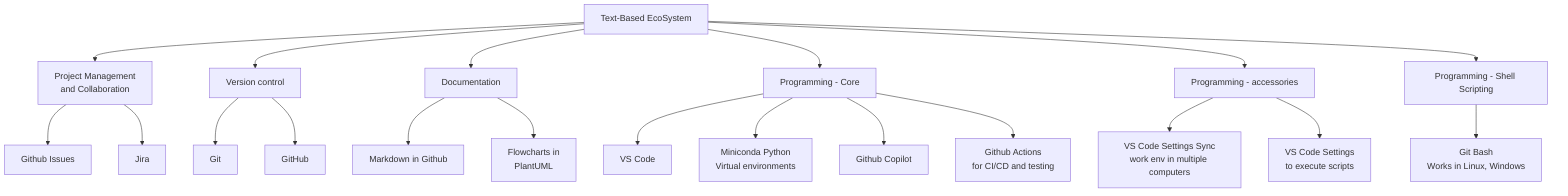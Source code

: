 graph TD
    A["Text-Based EcoSystem"] --> B["Project Management<br/>and Collaboration"]
    A --> C["Version control"]
    A --> D["Documentation"]
    A --> E["Programming - Core"]
    A --> F["Programming - accessories"]
    A --> G["Programming - Shell Scripting"]
    
    B --> B1["Github Issues"]
    B --> B2["Jira"]
    
    C --> C1["Git"]
    C --> C2["GitHub"]
    
    D --> D1["Markdown in Github"]
    D --> D2["Flowcharts in<br/>PlantUML"]
    
    E --> E1["VS Code"]
    E --> E2["Miniconda Python<br/>Virtual environments"]
    E --> E3["Github Copilot"]
    E --> E4["Github Actions<br/>for CI/CD and testing"]
    
    F --> F1["VS Code Settings Sync<br/>work env in multiple computers"]
    F --> F2["VS Code Settings<br/>to execute scripts"]
    
    G --> G1["Git Bash<br/>Works in Linux, Windows"]